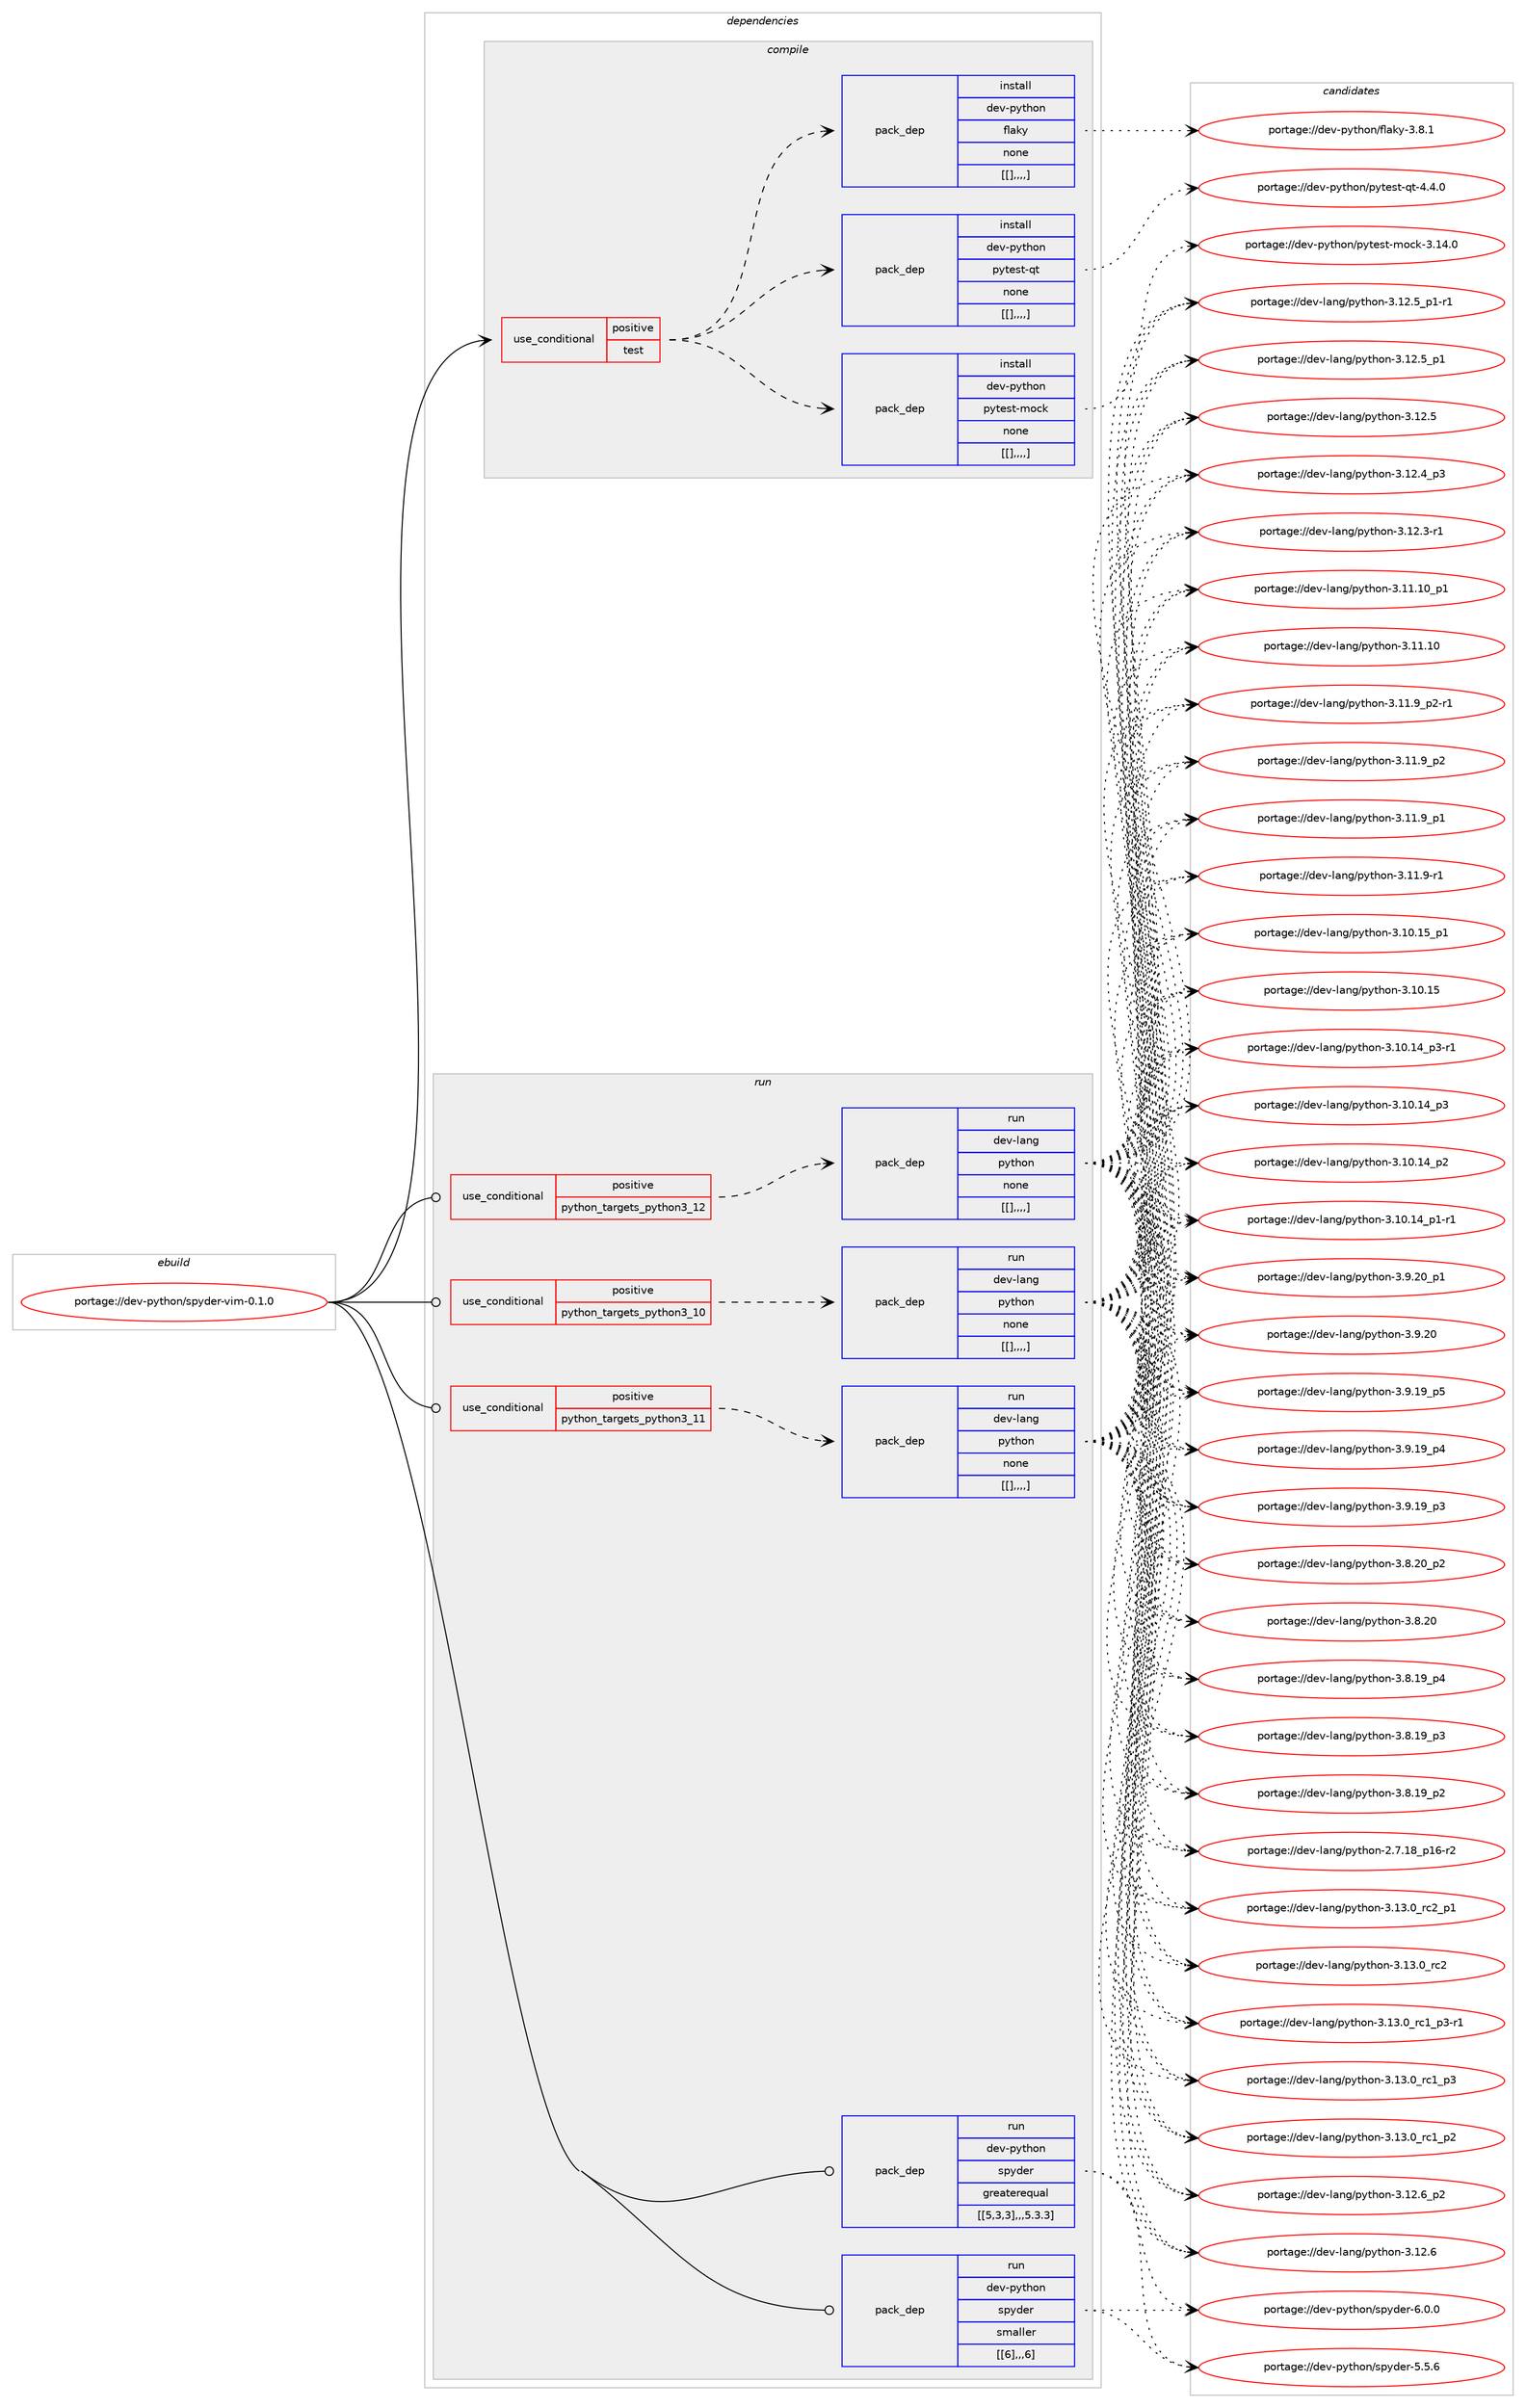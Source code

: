 digraph prolog {

# *************
# Graph options
# *************

newrank=true;
concentrate=true;
compound=true;
graph [rankdir=LR,fontname=Helvetica,fontsize=10,ranksep=1.5];#, ranksep=2.5, nodesep=0.2];
edge  [arrowhead=vee];
node  [fontname=Helvetica,fontsize=10];

# **********
# The ebuild
# **********

subgraph cluster_leftcol {
color=gray;
label=<<i>ebuild</i>>;
id [label="portage://dev-python/spyder-vim-0.1.0", color=red, width=4, href="../dev-python/spyder-vim-0.1.0.svg"];
}

# ****************
# The dependencies
# ****************

subgraph cluster_midcol {
color=gray;
label=<<i>dependencies</i>>;
subgraph cluster_compile {
fillcolor="#eeeeee";
style=filled;
label=<<i>compile</i>>;
subgraph cond41723 {
dependency167807 [label=<<TABLE BORDER="0" CELLBORDER="1" CELLSPACING="0" CELLPADDING="4"><TR><TD ROWSPAN="3" CELLPADDING="10">use_conditional</TD></TR><TR><TD>positive</TD></TR><TR><TD>test</TD></TR></TABLE>>, shape=none, color=red];
subgraph pack124826 {
dependency167808 [label=<<TABLE BORDER="0" CELLBORDER="1" CELLSPACING="0" CELLPADDING="4" WIDTH="220"><TR><TD ROWSPAN="6" CELLPADDING="30">pack_dep</TD></TR><TR><TD WIDTH="110">install</TD></TR><TR><TD>dev-python</TD></TR><TR><TD>flaky</TD></TR><TR><TD>none</TD></TR><TR><TD>[[],,,,]</TD></TR></TABLE>>, shape=none, color=blue];
}
dependency167807:e -> dependency167808:w [weight=20,style="dashed",arrowhead="vee"];
subgraph pack124827 {
dependency167809 [label=<<TABLE BORDER="0" CELLBORDER="1" CELLSPACING="0" CELLPADDING="4" WIDTH="220"><TR><TD ROWSPAN="6" CELLPADDING="30">pack_dep</TD></TR><TR><TD WIDTH="110">install</TD></TR><TR><TD>dev-python</TD></TR><TR><TD>pytest-mock</TD></TR><TR><TD>none</TD></TR><TR><TD>[[],,,,]</TD></TR></TABLE>>, shape=none, color=blue];
}
dependency167807:e -> dependency167809:w [weight=20,style="dashed",arrowhead="vee"];
subgraph pack124828 {
dependency167810 [label=<<TABLE BORDER="0" CELLBORDER="1" CELLSPACING="0" CELLPADDING="4" WIDTH="220"><TR><TD ROWSPAN="6" CELLPADDING="30">pack_dep</TD></TR><TR><TD WIDTH="110">install</TD></TR><TR><TD>dev-python</TD></TR><TR><TD>pytest-qt</TD></TR><TR><TD>none</TD></TR><TR><TD>[[],,,,]</TD></TR></TABLE>>, shape=none, color=blue];
}
dependency167807:e -> dependency167810:w [weight=20,style="dashed",arrowhead="vee"];
}
id:e -> dependency167807:w [weight=20,style="solid",arrowhead="vee"];
}
subgraph cluster_compileandrun {
fillcolor="#eeeeee";
style=filled;
label=<<i>compile and run</i>>;
}
subgraph cluster_run {
fillcolor="#eeeeee";
style=filled;
label=<<i>run</i>>;
subgraph cond41724 {
dependency167811 [label=<<TABLE BORDER="0" CELLBORDER="1" CELLSPACING="0" CELLPADDING="4"><TR><TD ROWSPAN="3" CELLPADDING="10">use_conditional</TD></TR><TR><TD>positive</TD></TR><TR><TD>python_targets_python3_10</TD></TR></TABLE>>, shape=none, color=red];
subgraph pack124829 {
dependency167812 [label=<<TABLE BORDER="0" CELLBORDER="1" CELLSPACING="0" CELLPADDING="4" WIDTH="220"><TR><TD ROWSPAN="6" CELLPADDING="30">pack_dep</TD></TR><TR><TD WIDTH="110">run</TD></TR><TR><TD>dev-lang</TD></TR><TR><TD>python</TD></TR><TR><TD>none</TD></TR><TR><TD>[[],,,,]</TD></TR></TABLE>>, shape=none, color=blue];
}
dependency167811:e -> dependency167812:w [weight=20,style="dashed",arrowhead="vee"];
}
id:e -> dependency167811:w [weight=20,style="solid",arrowhead="odot"];
subgraph cond41725 {
dependency167813 [label=<<TABLE BORDER="0" CELLBORDER="1" CELLSPACING="0" CELLPADDING="4"><TR><TD ROWSPAN="3" CELLPADDING="10">use_conditional</TD></TR><TR><TD>positive</TD></TR><TR><TD>python_targets_python3_11</TD></TR></TABLE>>, shape=none, color=red];
subgraph pack124830 {
dependency167814 [label=<<TABLE BORDER="0" CELLBORDER="1" CELLSPACING="0" CELLPADDING="4" WIDTH="220"><TR><TD ROWSPAN="6" CELLPADDING="30">pack_dep</TD></TR><TR><TD WIDTH="110">run</TD></TR><TR><TD>dev-lang</TD></TR><TR><TD>python</TD></TR><TR><TD>none</TD></TR><TR><TD>[[],,,,]</TD></TR></TABLE>>, shape=none, color=blue];
}
dependency167813:e -> dependency167814:w [weight=20,style="dashed",arrowhead="vee"];
}
id:e -> dependency167813:w [weight=20,style="solid",arrowhead="odot"];
subgraph cond41726 {
dependency167815 [label=<<TABLE BORDER="0" CELLBORDER="1" CELLSPACING="0" CELLPADDING="4"><TR><TD ROWSPAN="3" CELLPADDING="10">use_conditional</TD></TR><TR><TD>positive</TD></TR><TR><TD>python_targets_python3_12</TD></TR></TABLE>>, shape=none, color=red];
subgraph pack124831 {
dependency167816 [label=<<TABLE BORDER="0" CELLBORDER="1" CELLSPACING="0" CELLPADDING="4" WIDTH="220"><TR><TD ROWSPAN="6" CELLPADDING="30">pack_dep</TD></TR><TR><TD WIDTH="110">run</TD></TR><TR><TD>dev-lang</TD></TR><TR><TD>python</TD></TR><TR><TD>none</TD></TR><TR><TD>[[],,,,]</TD></TR></TABLE>>, shape=none, color=blue];
}
dependency167815:e -> dependency167816:w [weight=20,style="dashed",arrowhead="vee"];
}
id:e -> dependency167815:w [weight=20,style="solid",arrowhead="odot"];
subgraph pack124832 {
dependency167817 [label=<<TABLE BORDER="0" CELLBORDER="1" CELLSPACING="0" CELLPADDING="4" WIDTH="220"><TR><TD ROWSPAN="6" CELLPADDING="30">pack_dep</TD></TR><TR><TD WIDTH="110">run</TD></TR><TR><TD>dev-python</TD></TR><TR><TD>spyder</TD></TR><TR><TD>greaterequal</TD></TR><TR><TD>[[5,3,3],,,5.3.3]</TD></TR></TABLE>>, shape=none, color=blue];
}
id:e -> dependency167817:w [weight=20,style="solid",arrowhead="odot"];
subgraph pack124833 {
dependency167818 [label=<<TABLE BORDER="0" CELLBORDER="1" CELLSPACING="0" CELLPADDING="4" WIDTH="220"><TR><TD ROWSPAN="6" CELLPADDING="30">pack_dep</TD></TR><TR><TD WIDTH="110">run</TD></TR><TR><TD>dev-python</TD></TR><TR><TD>spyder</TD></TR><TR><TD>smaller</TD></TR><TR><TD>[[6],,,6]</TD></TR></TABLE>>, shape=none, color=blue];
}
id:e -> dependency167818:w [weight=20,style="solid",arrowhead="odot"];
}
}

# **************
# The candidates
# **************

subgraph cluster_choices {
rank=same;
color=gray;
label=<<i>candidates</i>>;

subgraph choice124826 {
color=black;
nodesep=1;
choice100101118451121211161041111104710210897107121455146564649 [label="portage://dev-python/flaky-3.8.1", color=red, width=4,href="../dev-python/flaky-3.8.1.svg"];
dependency167808:e -> choice100101118451121211161041111104710210897107121455146564649:w [style=dotted,weight="100"];
}
subgraph choice124827 {
color=black;
nodesep=1;
choice1001011184511212111610411111047112121116101115116451091119910745514649524648 [label="portage://dev-python/pytest-mock-3.14.0", color=red, width=4,href="../dev-python/pytest-mock-3.14.0.svg"];
dependency167809:e -> choice1001011184511212111610411111047112121116101115116451091119910745514649524648:w [style=dotted,weight="100"];
}
subgraph choice124828 {
color=black;
nodesep=1;
choice100101118451121211161041111104711212111610111511645113116455246524648 [label="portage://dev-python/pytest-qt-4.4.0", color=red, width=4,href="../dev-python/pytest-qt-4.4.0.svg"];
dependency167810:e -> choice100101118451121211161041111104711212111610111511645113116455246524648:w [style=dotted,weight="100"];
}
subgraph choice124829 {
color=black;
nodesep=1;
choice100101118451089711010347112121116104111110455146495146489511499509511249 [label="portage://dev-lang/python-3.13.0_rc2_p1", color=red, width=4,href="../dev-lang/python-3.13.0_rc2_p1.svg"];
choice10010111845108971101034711212111610411111045514649514648951149950 [label="portage://dev-lang/python-3.13.0_rc2", color=red, width=4,href="../dev-lang/python-3.13.0_rc2.svg"];
choice1001011184510897110103471121211161041111104551464951464895114994995112514511449 [label="portage://dev-lang/python-3.13.0_rc1_p3-r1", color=red, width=4,href="../dev-lang/python-3.13.0_rc1_p3-r1.svg"];
choice100101118451089711010347112121116104111110455146495146489511499499511251 [label="portage://dev-lang/python-3.13.0_rc1_p3", color=red, width=4,href="../dev-lang/python-3.13.0_rc1_p3.svg"];
choice100101118451089711010347112121116104111110455146495146489511499499511250 [label="portage://dev-lang/python-3.13.0_rc1_p2", color=red, width=4,href="../dev-lang/python-3.13.0_rc1_p2.svg"];
choice100101118451089711010347112121116104111110455146495046549511250 [label="portage://dev-lang/python-3.12.6_p2", color=red, width=4,href="../dev-lang/python-3.12.6_p2.svg"];
choice10010111845108971101034711212111610411111045514649504654 [label="portage://dev-lang/python-3.12.6", color=red, width=4,href="../dev-lang/python-3.12.6.svg"];
choice1001011184510897110103471121211161041111104551464950465395112494511449 [label="portage://dev-lang/python-3.12.5_p1-r1", color=red, width=4,href="../dev-lang/python-3.12.5_p1-r1.svg"];
choice100101118451089711010347112121116104111110455146495046539511249 [label="portage://dev-lang/python-3.12.5_p1", color=red, width=4,href="../dev-lang/python-3.12.5_p1.svg"];
choice10010111845108971101034711212111610411111045514649504653 [label="portage://dev-lang/python-3.12.5", color=red, width=4,href="../dev-lang/python-3.12.5.svg"];
choice100101118451089711010347112121116104111110455146495046529511251 [label="portage://dev-lang/python-3.12.4_p3", color=red, width=4,href="../dev-lang/python-3.12.4_p3.svg"];
choice100101118451089711010347112121116104111110455146495046514511449 [label="portage://dev-lang/python-3.12.3-r1", color=red, width=4,href="../dev-lang/python-3.12.3-r1.svg"];
choice10010111845108971101034711212111610411111045514649494649489511249 [label="portage://dev-lang/python-3.11.10_p1", color=red, width=4,href="../dev-lang/python-3.11.10_p1.svg"];
choice1001011184510897110103471121211161041111104551464949464948 [label="portage://dev-lang/python-3.11.10", color=red, width=4,href="../dev-lang/python-3.11.10.svg"];
choice1001011184510897110103471121211161041111104551464949465795112504511449 [label="portage://dev-lang/python-3.11.9_p2-r1", color=red, width=4,href="../dev-lang/python-3.11.9_p2-r1.svg"];
choice100101118451089711010347112121116104111110455146494946579511250 [label="portage://dev-lang/python-3.11.9_p2", color=red, width=4,href="../dev-lang/python-3.11.9_p2.svg"];
choice100101118451089711010347112121116104111110455146494946579511249 [label="portage://dev-lang/python-3.11.9_p1", color=red, width=4,href="../dev-lang/python-3.11.9_p1.svg"];
choice100101118451089711010347112121116104111110455146494946574511449 [label="portage://dev-lang/python-3.11.9-r1", color=red, width=4,href="../dev-lang/python-3.11.9-r1.svg"];
choice10010111845108971101034711212111610411111045514649484649539511249 [label="portage://dev-lang/python-3.10.15_p1", color=red, width=4,href="../dev-lang/python-3.10.15_p1.svg"];
choice1001011184510897110103471121211161041111104551464948464953 [label="portage://dev-lang/python-3.10.15", color=red, width=4,href="../dev-lang/python-3.10.15.svg"];
choice100101118451089711010347112121116104111110455146494846495295112514511449 [label="portage://dev-lang/python-3.10.14_p3-r1", color=red, width=4,href="../dev-lang/python-3.10.14_p3-r1.svg"];
choice10010111845108971101034711212111610411111045514649484649529511251 [label="portage://dev-lang/python-3.10.14_p3", color=red, width=4,href="../dev-lang/python-3.10.14_p3.svg"];
choice10010111845108971101034711212111610411111045514649484649529511250 [label="portage://dev-lang/python-3.10.14_p2", color=red, width=4,href="../dev-lang/python-3.10.14_p2.svg"];
choice100101118451089711010347112121116104111110455146494846495295112494511449 [label="portage://dev-lang/python-3.10.14_p1-r1", color=red, width=4,href="../dev-lang/python-3.10.14_p1-r1.svg"];
choice100101118451089711010347112121116104111110455146574650489511249 [label="portage://dev-lang/python-3.9.20_p1", color=red, width=4,href="../dev-lang/python-3.9.20_p1.svg"];
choice10010111845108971101034711212111610411111045514657465048 [label="portage://dev-lang/python-3.9.20", color=red, width=4,href="../dev-lang/python-3.9.20.svg"];
choice100101118451089711010347112121116104111110455146574649579511253 [label="portage://dev-lang/python-3.9.19_p5", color=red, width=4,href="../dev-lang/python-3.9.19_p5.svg"];
choice100101118451089711010347112121116104111110455146574649579511252 [label="portage://dev-lang/python-3.9.19_p4", color=red, width=4,href="../dev-lang/python-3.9.19_p4.svg"];
choice100101118451089711010347112121116104111110455146574649579511251 [label="portage://dev-lang/python-3.9.19_p3", color=red, width=4,href="../dev-lang/python-3.9.19_p3.svg"];
choice100101118451089711010347112121116104111110455146564650489511250 [label="portage://dev-lang/python-3.8.20_p2", color=red, width=4,href="../dev-lang/python-3.8.20_p2.svg"];
choice10010111845108971101034711212111610411111045514656465048 [label="portage://dev-lang/python-3.8.20", color=red, width=4,href="../dev-lang/python-3.8.20.svg"];
choice100101118451089711010347112121116104111110455146564649579511252 [label="portage://dev-lang/python-3.8.19_p4", color=red, width=4,href="../dev-lang/python-3.8.19_p4.svg"];
choice100101118451089711010347112121116104111110455146564649579511251 [label="portage://dev-lang/python-3.8.19_p3", color=red, width=4,href="../dev-lang/python-3.8.19_p3.svg"];
choice100101118451089711010347112121116104111110455146564649579511250 [label="portage://dev-lang/python-3.8.19_p2", color=red, width=4,href="../dev-lang/python-3.8.19_p2.svg"];
choice100101118451089711010347112121116104111110455046554649569511249544511450 [label="portage://dev-lang/python-2.7.18_p16-r2", color=red, width=4,href="../dev-lang/python-2.7.18_p16-r2.svg"];
dependency167812:e -> choice100101118451089711010347112121116104111110455146495146489511499509511249:w [style=dotted,weight="100"];
dependency167812:e -> choice10010111845108971101034711212111610411111045514649514648951149950:w [style=dotted,weight="100"];
dependency167812:e -> choice1001011184510897110103471121211161041111104551464951464895114994995112514511449:w [style=dotted,weight="100"];
dependency167812:e -> choice100101118451089711010347112121116104111110455146495146489511499499511251:w [style=dotted,weight="100"];
dependency167812:e -> choice100101118451089711010347112121116104111110455146495146489511499499511250:w [style=dotted,weight="100"];
dependency167812:e -> choice100101118451089711010347112121116104111110455146495046549511250:w [style=dotted,weight="100"];
dependency167812:e -> choice10010111845108971101034711212111610411111045514649504654:w [style=dotted,weight="100"];
dependency167812:e -> choice1001011184510897110103471121211161041111104551464950465395112494511449:w [style=dotted,weight="100"];
dependency167812:e -> choice100101118451089711010347112121116104111110455146495046539511249:w [style=dotted,weight="100"];
dependency167812:e -> choice10010111845108971101034711212111610411111045514649504653:w [style=dotted,weight="100"];
dependency167812:e -> choice100101118451089711010347112121116104111110455146495046529511251:w [style=dotted,weight="100"];
dependency167812:e -> choice100101118451089711010347112121116104111110455146495046514511449:w [style=dotted,weight="100"];
dependency167812:e -> choice10010111845108971101034711212111610411111045514649494649489511249:w [style=dotted,weight="100"];
dependency167812:e -> choice1001011184510897110103471121211161041111104551464949464948:w [style=dotted,weight="100"];
dependency167812:e -> choice1001011184510897110103471121211161041111104551464949465795112504511449:w [style=dotted,weight="100"];
dependency167812:e -> choice100101118451089711010347112121116104111110455146494946579511250:w [style=dotted,weight="100"];
dependency167812:e -> choice100101118451089711010347112121116104111110455146494946579511249:w [style=dotted,weight="100"];
dependency167812:e -> choice100101118451089711010347112121116104111110455146494946574511449:w [style=dotted,weight="100"];
dependency167812:e -> choice10010111845108971101034711212111610411111045514649484649539511249:w [style=dotted,weight="100"];
dependency167812:e -> choice1001011184510897110103471121211161041111104551464948464953:w [style=dotted,weight="100"];
dependency167812:e -> choice100101118451089711010347112121116104111110455146494846495295112514511449:w [style=dotted,weight="100"];
dependency167812:e -> choice10010111845108971101034711212111610411111045514649484649529511251:w [style=dotted,weight="100"];
dependency167812:e -> choice10010111845108971101034711212111610411111045514649484649529511250:w [style=dotted,weight="100"];
dependency167812:e -> choice100101118451089711010347112121116104111110455146494846495295112494511449:w [style=dotted,weight="100"];
dependency167812:e -> choice100101118451089711010347112121116104111110455146574650489511249:w [style=dotted,weight="100"];
dependency167812:e -> choice10010111845108971101034711212111610411111045514657465048:w [style=dotted,weight="100"];
dependency167812:e -> choice100101118451089711010347112121116104111110455146574649579511253:w [style=dotted,weight="100"];
dependency167812:e -> choice100101118451089711010347112121116104111110455146574649579511252:w [style=dotted,weight="100"];
dependency167812:e -> choice100101118451089711010347112121116104111110455146574649579511251:w [style=dotted,weight="100"];
dependency167812:e -> choice100101118451089711010347112121116104111110455146564650489511250:w [style=dotted,weight="100"];
dependency167812:e -> choice10010111845108971101034711212111610411111045514656465048:w [style=dotted,weight="100"];
dependency167812:e -> choice100101118451089711010347112121116104111110455146564649579511252:w [style=dotted,weight="100"];
dependency167812:e -> choice100101118451089711010347112121116104111110455146564649579511251:w [style=dotted,weight="100"];
dependency167812:e -> choice100101118451089711010347112121116104111110455146564649579511250:w [style=dotted,weight="100"];
dependency167812:e -> choice100101118451089711010347112121116104111110455046554649569511249544511450:w [style=dotted,weight="100"];
}
subgraph choice124830 {
color=black;
nodesep=1;
choice100101118451089711010347112121116104111110455146495146489511499509511249 [label="portage://dev-lang/python-3.13.0_rc2_p1", color=red, width=4,href="../dev-lang/python-3.13.0_rc2_p1.svg"];
choice10010111845108971101034711212111610411111045514649514648951149950 [label="portage://dev-lang/python-3.13.0_rc2", color=red, width=4,href="../dev-lang/python-3.13.0_rc2.svg"];
choice1001011184510897110103471121211161041111104551464951464895114994995112514511449 [label="portage://dev-lang/python-3.13.0_rc1_p3-r1", color=red, width=4,href="../dev-lang/python-3.13.0_rc1_p3-r1.svg"];
choice100101118451089711010347112121116104111110455146495146489511499499511251 [label="portage://dev-lang/python-3.13.0_rc1_p3", color=red, width=4,href="../dev-lang/python-3.13.0_rc1_p3.svg"];
choice100101118451089711010347112121116104111110455146495146489511499499511250 [label="portage://dev-lang/python-3.13.0_rc1_p2", color=red, width=4,href="../dev-lang/python-3.13.0_rc1_p2.svg"];
choice100101118451089711010347112121116104111110455146495046549511250 [label="portage://dev-lang/python-3.12.6_p2", color=red, width=4,href="../dev-lang/python-3.12.6_p2.svg"];
choice10010111845108971101034711212111610411111045514649504654 [label="portage://dev-lang/python-3.12.6", color=red, width=4,href="../dev-lang/python-3.12.6.svg"];
choice1001011184510897110103471121211161041111104551464950465395112494511449 [label="portage://dev-lang/python-3.12.5_p1-r1", color=red, width=4,href="../dev-lang/python-3.12.5_p1-r1.svg"];
choice100101118451089711010347112121116104111110455146495046539511249 [label="portage://dev-lang/python-3.12.5_p1", color=red, width=4,href="../dev-lang/python-3.12.5_p1.svg"];
choice10010111845108971101034711212111610411111045514649504653 [label="portage://dev-lang/python-3.12.5", color=red, width=4,href="../dev-lang/python-3.12.5.svg"];
choice100101118451089711010347112121116104111110455146495046529511251 [label="portage://dev-lang/python-3.12.4_p3", color=red, width=4,href="../dev-lang/python-3.12.4_p3.svg"];
choice100101118451089711010347112121116104111110455146495046514511449 [label="portage://dev-lang/python-3.12.3-r1", color=red, width=4,href="../dev-lang/python-3.12.3-r1.svg"];
choice10010111845108971101034711212111610411111045514649494649489511249 [label="portage://dev-lang/python-3.11.10_p1", color=red, width=4,href="../dev-lang/python-3.11.10_p1.svg"];
choice1001011184510897110103471121211161041111104551464949464948 [label="portage://dev-lang/python-3.11.10", color=red, width=4,href="../dev-lang/python-3.11.10.svg"];
choice1001011184510897110103471121211161041111104551464949465795112504511449 [label="portage://dev-lang/python-3.11.9_p2-r1", color=red, width=4,href="../dev-lang/python-3.11.9_p2-r1.svg"];
choice100101118451089711010347112121116104111110455146494946579511250 [label="portage://dev-lang/python-3.11.9_p2", color=red, width=4,href="../dev-lang/python-3.11.9_p2.svg"];
choice100101118451089711010347112121116104111110455146494946579511249 [label="portage://dev-lang/python-3.11.9_p1", color=red, width=4,href="../dev-lang/python-3.11.9_p1.svg"];
choice100101118451089711010347112121116104111110455146494946574511449 [label="portage://dev-lang/python-3.11.9-r1", color=red, width=4,href="../dev-lang/python-3.11.9-r1.svg"];
choice10010111845108971101034711212111610411111045514649484649539511249 [label="portage://dev-lang/python-3.10.15_p1", color=red, width=4,href="../dev-lang/python-3.10.15_p1.svg"];
choice1001011184510897110103471121211161041111104551464948464953 [label="portage://dev-lang/python-3.10.15", color=red, width=4,href="../dev-lang/python-3.10.15.svg"];
choice100101118451089711010347112121116104111110455146494846495295112514511449 [label="portage://dev-lang/python-3.10.14_p3-r1", color=red, width=4,href="../dev-lang/python-3.10.14_p3-r1.svg"];
choice10010111845108971101034711212111610411111045514649484649529511251 [label="portage://dev-lang/python-3.10.14_p3", color=red, width=4,href="../dev-lang/python-3.10.14_p3.svg"];
choice10010111845108971101034711212111610411111045514649484649529511250 [label="portage://dev-lang/python-3.10.14_p2", color=red, width=4,href="../dev-lang/python-3.10.14_p2.svg"];
choice100101118451089711010347112121116104111110455146494846495295112494511449 [label="portage://dev-lang/python-3.10.14_p1-r1", color=red, width=4,href="../dev-lang/python-3.10.14_p1-r1.svg"];
choice100101118451089711010347112121116104111110455146574650489511249 [label="portage://dev-lang/python-3.9.20_p1", color=red, width=4,href="../dev-lang/python-3.9.20_p1.svg"];
choice10010111845108971101034711212111610411111045514657465048 [label="portage://dev-lang/python-3.9.20", color=red, width=4,href="../dev-lang/python-3.9.20.svg"];
choice100101118451089711010347112121116104111110455146574649579511253 [label="portage://dev-lang/python-3.9.19_p5", color=red, width=4,href="../dev-lang/python-3.9.19_p5.svg"];
choice100101118451089711010347112121116104111110455146574649579511252 [label="portage://dev-lang/python-3.9.19_p4", color=red, width=4,href="../dev-lang/python-3.9.19_p4.svg"];
choice100101118451089711010347112121116104111110455146574649579511251 [label="portage://dev-lang/python-3.9.19_p3", color=red, width=4,href="../dev-lang/python-3.9.19_p3.svg"];
choice100101118451089711010347112121116104111110455146564650489511250 [label="portage://dev-lang/python-3.8.20_p2", color=red, width=4,href="../dev-lang/python-3.8.20_p2.svg"];
choice10010111845108971101034711212111610411111045514656465048 [label="portage://dev-lang/python-3.8.20", color=red, width=4,href="../dev-lang/python-3.8.20.svg"];
choice100101118451089711010347112121116104111110455146564649579511252 [label="portage://dev-lang/python-3.8.19_p4", color=red, width=4,href="../dev-lang/python-3.8.19_p4.svg"];
choice100101118451089711010347112121116104111110455146564649579511251 [label="portage://dev-lang/python-3.8.19_p3", color=red, width=4,href="../dev-lang/python-3.8.19_p3.svg"];
choice100101118451089711010347112121116104111110455146564649579511250 [label="portage://dev-lang/python-3.8.19_p2", color=red, width=4,href="../dev-lang/python-3.8.19_p2.svg"];
choice100101118451089711010347112121116104111110455046554649569511249544511450 [label="portage://dev-lang/python-2.7.18_p16-r2", color=red, width=4,href="../dev-lang/python-2.7.18_p16-r2.svg"];
dependency167814:e -> choice100101118451089711010347112121116104111110455146495146489511499509511249:w [style=dotted,weight="100"];
dependency167814:e -> choice10010111845108971101034711212111610411111045514649514648951149950:w [style=dotted,weight="100"];
dependency167814:e -> choice1001011184510897110103471121211161041111104551464951464895114994995112514511449:w [style=dotted,weight="100"];
dependency167814:e -> choice100101118451089711010347112121116104111110455146495146489511499499511251:w [style=dotted,weight="100"];
dependency167814:e -> choice100101118451089711010347112121116104111110455146495146489511499499511250:w [style=dotted,weight="100"];
dependency167814:e -> choice100101118451089711010347112121116104111110455146495046549511250:w [style=dotted,weight="100"];
dependency167814:e -> choice10010111845108971101034711212111610411111045514649504654:w [style=dotted,weight="100"];
dependency167814:e -> choice1001011184510897110103471121211161041111104551464950465395112494511449:w [style=dotted,weight="100"];
dependency167814:e -> choice100101118451089711010347112121116104111110455146495046539511249:w [style=dotted,weight="100"];
dependency167814:e -> choice10010111845108971101034711212111610411111045514649504653:w [style=dotted,weight="100"];
dependency167814:e -> choice100101118451089711010347112121116104111110455146495046529511251:w [style=dotted,weight="100"];
dependency167814:e -> choice100101118451089711010347112121116104111110455146495046514511449:w [style=dotted,weight="100"];
dependency167814:e -> choice10010111845108971101034711212111610411111045514649494649489511249:w [style=dotted,weight="100"];
dependency167814:e -> choice1001011184510897110103471121211161041111104551464949464948:w [style=dotted,weight="100"];
dependency167814:e -> choice1001011184510897110103471121211161041111104551464949465795112504511449:w [style=dotted,weight="100"];
dependency167814:e -> choice100101118451089711010347112121116104111110455146494946579511250:w [style=dotted,weight="100"];
dependency167814:e -> choice100101118451089711010347112121116104111110455146494946579511249:w [style=dotted,weight="100"];
dependency167814:e -> choice100101118451089711010347112121116104111110455146494946574511449:w [style=dotted,weight="100"];
dependency167814:e -> choice10010111845108971101034711212111610411111045514649484649539511249:w [style=dotted,weight="100"];
dependency167814:e -> choice1001011184510897110103471121211161041111104551464948464953:w [style=dotted,weight="100"];
dependency167814:e -> choice100101118451089711010347112121116104111110455146494846495295112514511449:w [style=dotted,weight="100"];
dependency167814:e -> choice10010111845108971101034711212111610411111045514649484649529511251:w [style=dotted,weight="100"];
dependency167814:e -> choice10010111845108971101034711212111610411111045514649484649529511250:w [style=dotted,weight="100"];
dependency167814:e -> choice100101118451089711010347112121116104111110455146494846495295112494511449:w [style=dotted,weight="100"];
dependency167814:e -> choice100101118451089711010347112121116104111110455146574650489511249:w [style=dotted,weight="100"];
dependency167814:e -> choice10010111845108971101034711212111610411111045514657465048:w [style=dotted,weight="100"];
dependency167814:e -> choice100101118451089711010347112121116104111110455146574649579511253:w [style=dotted,weight="100"];
dependency167814:e -> choice100101118451089711010347112121116104111110455146574649579511252:w [style=dotted,weight="100"];
dependency167814:e -> choice100101118451089711010347112121116104111110455146574649579511251:w [style=dotted,weight="100"];
dependency167814:e -> choice100101118451089711010347112121116104111110455146564650489511250:w [style=dotted,weight="100"];
dependency167814:e -> choice10010111845108971101034711212111610411111045514656465048:w [style=dotted,weight="100"];
dependency167814:e -> choice100101118451089711010347112121116104111110455146564649579511252:w [style=dotted,weight="100"];
dependency167814:e -> choice100101118451089711010347112121116104111110455146564649579511251:w [style=dotted,weight="100"];
dependency167814:e -> choice100101118451089711010347112121116104111110455146564649579511250:w [style=dotted,weight="100"];
dependency167814:e -> choice100101118451089711010347112121116104111110455046554649569511249544511450:w [style=dotted,weight="100"];
}
subgraph choice124831 {
color=black;
nodesep=1;
choice100101118451089711010347112121116104111110455146495146489511499509511249 [label="portage://dev-lang/python-3.13.0_rc2_p1", color=red, width=4,href="../dev-lang/python-3.13.0_rc2_p1.svg"];
choice10010111845108971101034711212111610411111045514649514648951149950 [label="portage://dev-lang/python-3.13.0_rc2", color=red, width=4,href="../dev-lang/python-3.13.0_rc2.svg"];
choice1001011184510897110103471121211161041111104551464951464895114994995112514511449 [label="portage://dev-lang/python-3.13.0_rc1_p3-r1", color=red, width=4,href="../dev-lang/python-3.13.0_rc1_p3-r1.svg"];
choice100101118451089711010347112121116104111110455146495146489511499499511251 [label="portage://dev-lang/python-3.13.0_rc1_p3", color=red, width=4,href="../dev-lang/python-3.13.0_rc1_p3.svg"];
choice100101118451089711010347112121116104111110455146495146489511499499511250 [label="portage://dev-lang/python-3.13.0_rc1_p2", color=red, width=4,href="../dev-lang/python-3.13.0_rc1_p2.svg"];
choice100101118451089711010347112121116104111110455146495046549511250 [label="portage://dev-lang/python-3.12.6_p2", color=red, width=4,href="../dev-lang/python-3.12.6_p2.svg"];
choice10010111845108971101034711212111610411111045514649504654 [label="portage://dev-lang/python-3.12.6", color=red, width=4,href="../dev-lang/python-3.12.6.svg"];
choice1001011184510897110103471121211161041111104551464950465395112494511449 [label="portage://dev-lang/python-3.12.5_p1-r1", color=red, width=4,href="../dev-lang/python-3.12.5_p1-r1.svg"];
choice100101118451089711010347112121116104111110455146495046539511249 [label="portage://dev-lang/python-3.12.5_p1", color=red, width=4,href="../dev-lang/python-3.12.5_p1.svg"];
choice10010111845108971101034711212111610411111045514649504653 [label="portage://dev-lang/python-3.12.5", color=red, width=4,href="../dev-lang/python-3.12.5.svg"];
choice100101118451089711010347112121116104111110455146495046529511251 [label="portage://dev-lang/python-3.12.4_p3", color=red, width=4,href="../dev-lang/python-3.12.4_p3.svg"];
choice100101118451089711010347112121116104111110455146495046514511449 [label="portage://dev-lang/python-3.12.3-r1", color=red, width=4,href="../dev-lang/python-3.12.3-r1.svg"];
choice10010111845108971101034711212111610411111045514649494649489511249 [label="portage://dev-lang/python-3.11.10_p1", color=red, width=4,href="../dev-lang/python-3.11.10_p1.svg"];
choice1001011184510897110103471121211161041111104551464949464948 [label="portage://dev-lang/python-3.11.10", color=red, width=4,href="../dev-lang/python-3.11.10.svg"];
choice1001011184510897110103471121211161041111104551464949465795112504511449 [label="portage://dev-lang/python-3.11.9_p2-r1", color=red, width=4,href="../dev-lang/python-3.11.9_p2-r1.svg"];
choice100101118451089711010347112121116104111110455146494946579511250 [label="portage://dev-lang/python-3.11.9_p2", color=red, width=4,href="../dev-lang/python-3.11.9_p2.svg"];
choice100101118451089711010347112121116104111110455146494946579511249 [label="portage://dev-lang/python-3.11.9_p1", color=red, width=4,href="../dev-lang/python-3.11.9_p1.svg"];
choice100101118451089711010347112121116104111110455146494946574511449 [label="portage://dev-lang/python-3.11.9-r1", color=red, width=4,href="../dev-lang/python-3.11.9-r1.svg"];
choice10010111845108971101034711212111610411111045514649484649539511249 [label="portage://dev-lang/python-3.10.15_p1", color=red, width=4,href="../dev-lang/python-3.10.15_p1.svg"];
choice1001011184510897110103471121211161041111104551464948464953 [label="portage://dev-lang/python-3.10.15", color=red, width=4,href="../dev-lang/python-3.10.15.svg"];
choice100101118451089711010347112121116104111110455146494846495295112514511449 [label="portage://dev-lang/python-3.10.14_p3-r1", color=red, width=4,href="../dev-lang/python-3.10.14_p3-r1.svg"];
choice10010111845108971101034711212111610411111045514649484649529511251 [label="portage://dev-lang/python-3.10.14_p3", color=red, width=4,href="../dev-lang/python-3.10.14_p3.svg"];
choice10010111845108971101034711212111610411111045514649484649529511250 [label="portage://dev-lang/python-3.10.14_p2", color=red, width=4,href="../dev-lang/python-3.10.14_p2.svg"];
choice100101118451089711010347112121116104111110455146494846495295112494511449 [label="portage://dev-lang/python-3.10.14_p1-r1", color=red, width=4,href="../dev-lang/python-3.10.14_p1-r1.svg"];
choice100101118451089711010347112121116104111110455146574650489511249 [label="portage://dev-lang/python-3.9.20_p1", color=red, width=4,href="../dev-lang/python-3.9.20_p1.svg"];
choice10010111845108971101034711212111610411111045514657465048 [label="portage://dev-lang/python-3.9.20", color=red, width=4,href="../dev-lang/python-3.9.20.svg"];
choice100101118451089711010347112121116104111110455146574649579511253 [label="portage://dev-lang/python-3.9.19_p5", color=red, width=4,href="../dev-lang/python-3.9.19_p5.svg"];
choice100101118451089711010347112121116104111110455146574649579511252 [label="portage://dev-lang/python-3.9.19_p4", color=red, width=4,href="../dev-lang/python-3.9.19_p4.svg"];
choice100101118451089711010347112121116104111110455146574649579511251 [label="portage://dev-lang/python-3.9.19_p3", color=red, width=4,href="../dev-lang/python-3.9.19_p3.svg"];
choice100101118451089711010347112121116104111110455146564650489511250 [label="portage://dev-lang/python-3.8.20_p2", color=red, width=4,href="../dev-lang/python-3.8.20_p2.svg"];
choice10010111845108971101034711212111610411111045514656465048 [label="portage://dev-lang/python-3.8.20", color=red, width=4,href="../dev-lang/python-3.8.20.svg"];
choice100101118451089711010347112121116104111110455146564649579511252 [label="portage://dev-lang/python-3.8.19_p4", color=red, width=4,href="../dev-lang/python-3.8.19_p4.svg"];
choice100101118451089711010347112121116104111110455146564649579511251 [label="portage://dev-lang/python-3.8.19_p3", color=red, width=4,href="../dev-lang/python-3.8.19_p3.svg"];
choice100101118451089711010347112121116104111110455146564649579511250 [label="portage://dev-lang/python-3.8.19_p2", color=red, width=4,href="../dev-lang/python-3.8.19_p2.svg"];
choice100101118451089711010347112121116104111110455046554649569511249544511450 [label="portage://dev-lang/python-2.7.18_p16-r2", color=red, width=4,href="../dev-lang/python-2.7.18_p16-r2.svg"];
dependency167816:e -> choice100101118451089711010347112121116104111110455146495146489511499509511249:w [style=dotted,weight="100"];
dependency167816:e -> choice10010111845108971101034711212111610411111045514649514648951149950:w [style=dotted,weight="100"];
dependency167816:e -> choice1001011184510897110103471121211161041111104551464951464895114994995112514511449:w [style=dotted,weight="100"];
dependency167816:e -> choice100101118451089711010347112121116104111110455146495146489511499499511251:w [style=dotted,weight="100"];
dependency167816:e -> choice100101118451089711010347112121116104111110455146495146489511499499511250:w [style=dotted,weight="100"];
dependency167816:e -> choice100101118451089711010347112121116104111110455146495046549511250:w [style=dotted,weight="100"];
dependency167816:e -> choice10010111845108971101034711212111610411111045514649504654:w [style=dotted,weight="100"];
dependency167816:e -> choice1001011184510897110103471121211161041111104551464950465395112494511449:w [style=dotted,weight="100"];
dependency167816:e -> choice100101118451089711010347112121116104111110455146495046539511249:w [style=dotted,weight="100"];
dependency167816:e -> choice10010111845108971101034711212111610411111045514649504653:w [style=dotted,weight="100"];
dependency167816:e -> choice100101118451089711010347112121116104111110455146495046529511251:w [style=dotted,weight="100"];
dependency167816:e -> choice100101118451089711010347112121116104111110455146495046514511449:w [style=dotted,weight="100"];
dependency167816:e -> choice10010111845108971101034711212111610411111045514649494649489511249:w [style=dotted,weight="100"];
dependency167816:e -> choice1001011184510897110103471121211161041111104551464949464948:w [style=dotted,weight="100"];
dependency167816:e -> choice1001011184510897110103471121211161041111104551464949465795112504511449:w [style=dotted,weight="100"];
dependency167816:e -> choice100101118451089711010347112121116104111110455146494946579511250:w [style=dotted,weight="100"];
dependency167816:e -> choice100101118451089711010347112121116104111110455146494946579511249:w [style=dotted,weight="100"];
dependency167816:e -> choice100101118451089711010347112121116104111110455146494946574511449:w [style=dotted,weight="100"];
dependency167816:e -> choice10010111845108971101034711212111610411111045514649484649539511249:w [style=dotted,weight="100"];
dependency167816:e -> choice1001011184510897110103471121211161041111104551464948464953:w [style=dotted,weight="100"];
dependency167816:e -> choice100101118451089711010347112121116104111110455146494846495295112514511449:w [style=dotted,weight="100"];
dependency167816:e -> choice10010111845108971101034711212111610411111045514649484649529511251:w [style=dotted,weight="100"];
dependency167816:e -> choice10010111845108971101034711212111610411111045514649484649529511250:w [style=dotted,weight="100"];
dependency167816:e -> choice100101118451089711010347112121116104111110455146494846495295112494511449:w [style=dotted,weight="100"];
dependency167816:e -> choice100101118451089711010347112121116104111110455146574650489511249:w [style=dotted,weight="100"];
dependency167816:e -> choice10010111845108971101034711212111610411111045514657465048:w [style=dotted,weight="100"];
dependency167816:e -> choice100101118451089711010347112121116104111110455146574649579511253:w [style=dotted,weight="100"];
dependency167816:e -> choice100101118451089711010347112121116104111110455146574649579511252:w [style=dotted,weight="100"];
dependency167816:e -> choice100101118451089711010347112121116104111110455146574649579511251:w [style=dotted,weight="100"];
dependency167816:e -> choice100101118451089711010347112121116104111110455146564650489511250:w [style=dotted,weight="100"];
dependency167816:e -> choice10010111845108971101034711212111610411111045514656465048:w [style=dotted,weight="100"];
dependency167816:e -> choice100101118451089711010347112121116104111110455146564649579511252:w [style=dotted,weight="100"];
dependency167816:e -> choice100101118451089711010347112121116104111110455146564649579511251:w [style=dotted,weight="100"];
dependency167816:e -> choice100101118451089711010347112121116104111110455146564649579511250:w [style=dotted,weight="100"];
dependency167816:e -> choice100101118451089711010347112121116104111110455046554649569511249544511450:w [style=dotted,weight="100"];
}
subgraph choice124832 {
color=black;
nodesep=1;
choice1001011184511212111610411111047115112121100101114455446484648 [label="portage://dev-python/spyder-6.0.0", color=red, width=4,href="../dev-python/spyder-6.0.0.svg"];
choice1001011184511212111610411111047115112121100101114455346534654 [label="portage://dev-python/spyder-5.5.6", color=red, width=4,href="../dev-python/spyder-5.5.6.svg"];
dependency167817:e -> choice1001011184511212111610411111047115112121100101114455446484648:w [style=dotted,weight="100"];
dependency167817:e -> choice1001011184511212111610411111047115112121100101114455346534654:w [style=dotted,weight="100"];
}
subgraph choice124833 {
color=black;
nodesep=1;
choice1001011184511212111610411111047115112121100101114455446484648 [label="portage://dev-python/spyder-6.0.0", color=red, width=4,href="../dev-python/spyder-6.0.0.svg"];
choice1001011184511212111610411111047115112121100101114455346534654 [label="portage://dev-python/spyder-5.5.6", color=red, width=4,href="../dev-python/spyder-5.5.6.svg"];
dependency167818:e -> choice1001011184511212111610411111047115112121100101114455446484648:w [style=dotted,weight="100"];
dependency167818:e -> choice1001011184511212111610411111047115112121100101114455346534654:w [style=dotted,weight="100"];
}
}

}
